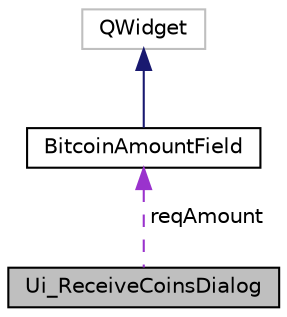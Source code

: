 digraph "Ui_ReceiveCoinsDialog"
{
 // LATEX_PDF_SIZE
  edge [fontname="Helvetica",fontsize="10",labelfontname="Helvetica",labelfontsize="10"];
  node [fontname="Helvetica",fontsize="10",shape=record];
  Node2 [label="Ui_ReceiveCoinsDialog",height=0.2,width=0.4,color="black", fillcolor="grey75", style="filled", fontcolor="black",tooltip=" "];
  Node3 -> Node2 [dir="back",color="darkorchid3",fontsize="10",style="dashed",label=" reqAmount" ];
  Node3 [label="BitcoinAmountField",height=0.2,width=0.4,color="black", fillcolor="white", style="filled",URL="$class_bitcoin_amount_field.html",tooltip=" "];
  Node4 -> Node3 [dir="back",color="midnightblue",fontsize="10",style="solid"];
  Node4 [label="QWidget",height=0.2,width=0.4,color="grey75", fillcolor="white", style="filled",tooltip=" "];
}

